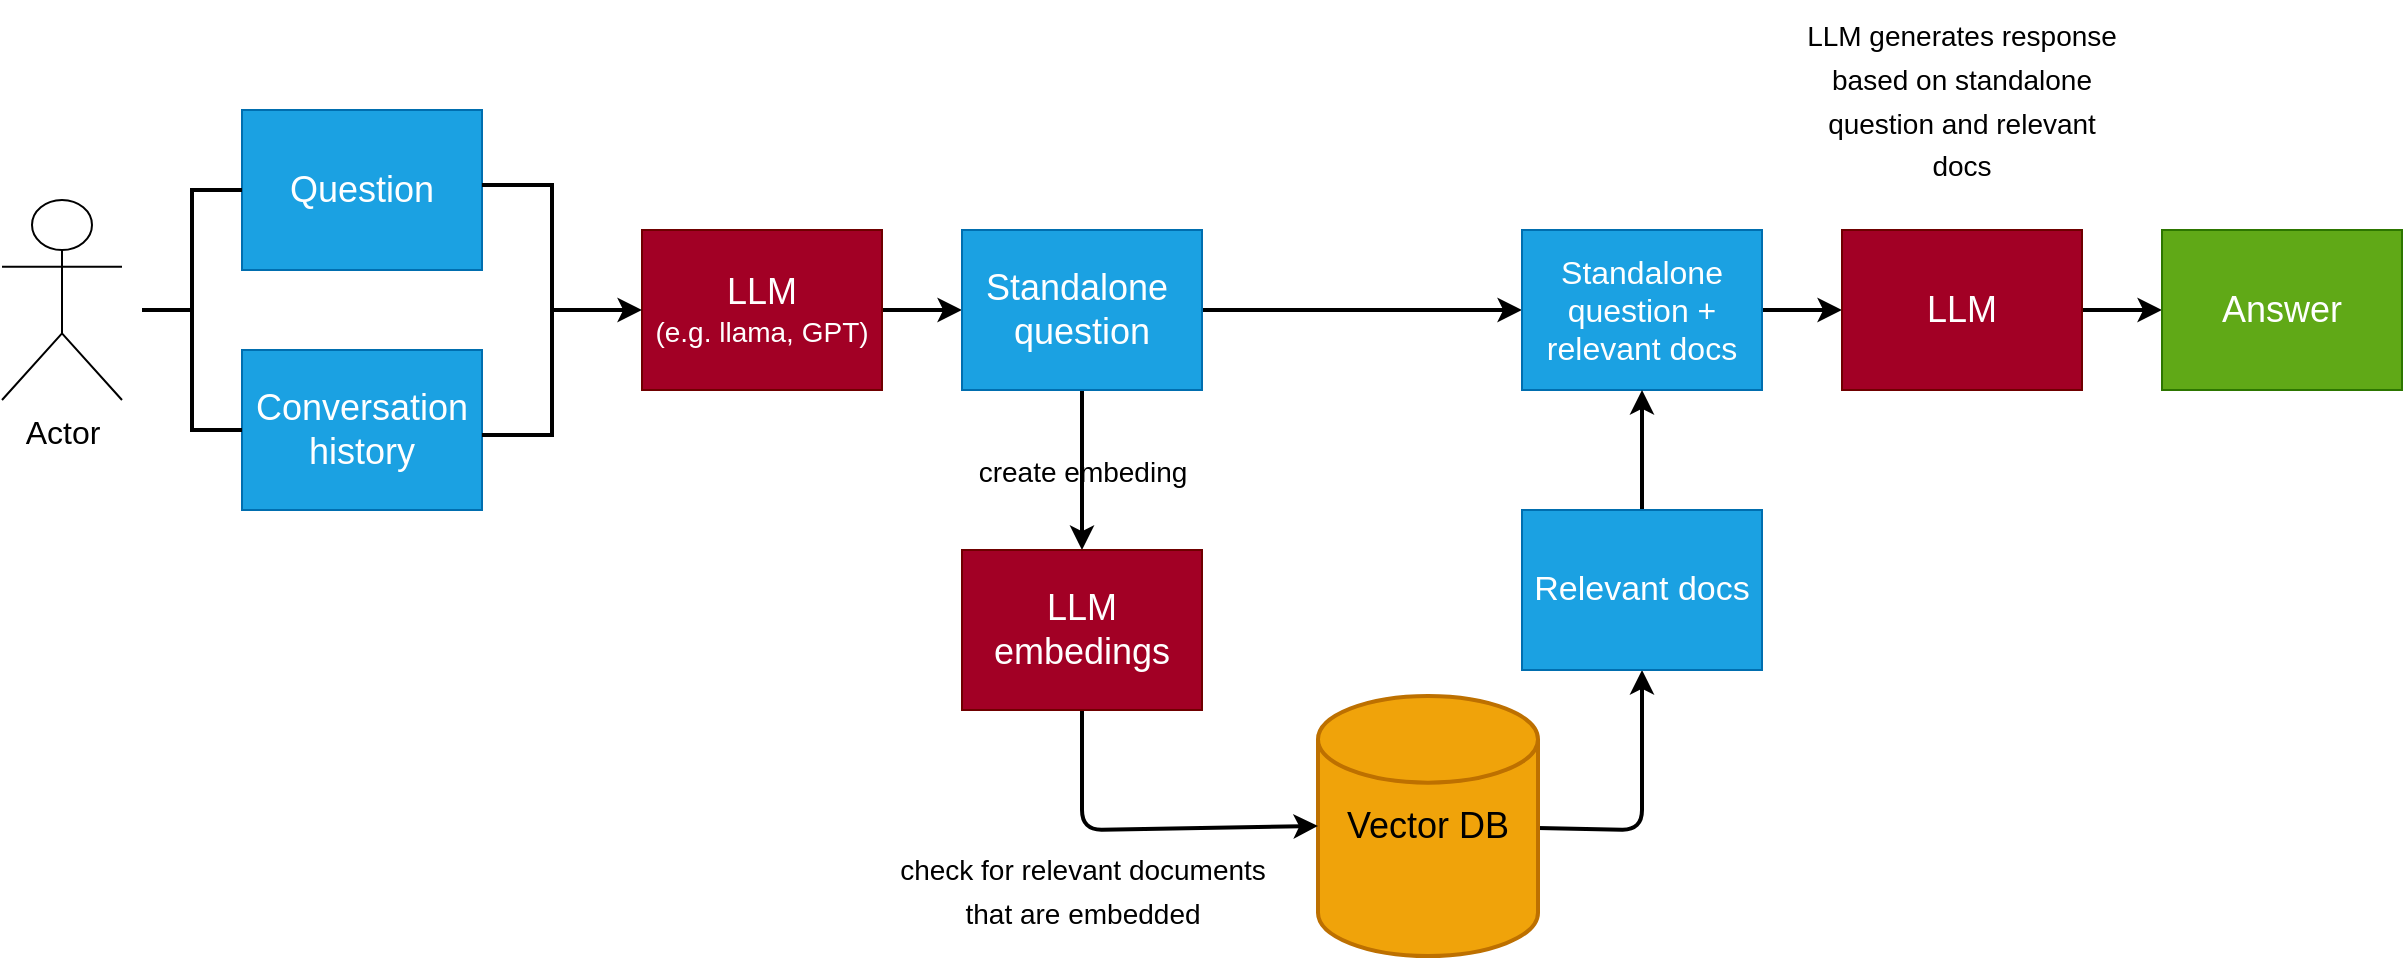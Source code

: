 <mxfile>
    <diagram id="Ynj6NkuwLm69lHngUNHk" name="Page-1">
        <mxGraphModel dx="1968" dy="822" grid="1" gridSize="10" guides="1" tooltips="1" connect="1" arrows="1" fold="1" page="1" pageScale="1" pageWidth="850" pageHeight="1100" math="0" shadow="0">
            <root>
                <mxCell id="0"/>
                <mxCell id="1" parent="0"/>
                <mxCell id="2" value="Actor" style="shape=umlActor;verticalLabelPosition=bottom;verticalAlign=top;html=1;outlineConnect=0;labelBackgroundColor=none;labelBorderColor=none;fontSize=16;fontColor=default;fillColor=none;" vertex="1" parent="1">
                    <mxGeometry x="-240" y="165" width="60" height="100" as="geometry"/>
                </mxCell>
                <mxCell id="3" value="&lt;font style=&quot;font-size: 18px;&quot;&gt;Question&lt;/font&gt;" style="whiteSpace=wrap;html=1;fillColor=#1ba1e2;fontColor=#ffffff;strokeColor=#006EAF;" vertex="1" parent="1">
                    <mxGeometry x="-120" y="120" width="120" height="80" as="geometry"/>
                </mxCell>
                <mxCell id="6" value="" style="edgeStyle=none;html=1;strokeWidth=2;" edge="1" parent="1" source="4" target="5">
                    <mxGeometry relative="1" as="geometry"/>
                </mxCell>
                <mxCell id="4" value="&lt;font style=&quot;&quot;&gt;&lt;span style=&quot;font-size: 18px;&quot;&gt;LLM &lt;/span&gt;&lt;br&gt;&lt;font style=&quot;font-size: 14px;&quot;&gt;(e.g. llama, GPT)&lt;/font&gt;&lt;/font&gt;" style="whiteSpace=wrap;html=1;fillColor=#a20025;fontColor=#ffffff;strokeColor=#6F0000;" vertex="1" parent="1">
                    <mxGeometry x="80" y="180" width="120" height="80" as="geometry"/>
                </mxCell>
                <mxCell id="21" style="edgeStyle=none;html=1;exitX=1;exitY=0.5;exitDx=0;exitDy=0;entryX=0;entryY=0.5;entryDx=0;entryDy=0;strokeWidth=2;" edge="1" parent="1" source="5" target="20">
                    <mxGeometry relative="1" as="geometry"/>
                </mxCell>
                <mxCell id="34" value="&lt;font style=&quot;font-size: 14px;&quot;&gt;create embeding&lt;/font&gt;" style="edgeStyle=none;html=1;entryX=0.5;entryY=0;entryDx=0;entryDy=0;strokeWidth=2;fontSize=18;labelBackgroundColor=none;" edge="1" parent="1" source="5" target="33">
                    <mxGeometry relative="1" as="geometry">
                        <mxPoint as="offset"/>
                    </mxGeometry>
                </mxCell>
                <mxCell id="5" value="&lt;font style=&quot;font-size: 18px;&quot;&gt;Standalone&amp;nbsp; &lt;br&gt;question&lt;/font&gt;" style="whiteSpace=wrap;html=1;fillColor=#1ba1e2;fontColor=#ffffff;strokeColor=#006EAF;" vertex="1" parent="1">
                    <mxGeometry x="240" y="180" width="120" height="80" as="geometry"/>
                </mxCell>
                <mxCell id="7" value="&lt;font style=&quot;font-size: 18px;&quot;&gt;Conversation &lt;br&gt;history&lt;/font&gt;" style="whiteSpace=wrap;html=1;fillColor=#1ba1e2;fontColor=#ffffff;strokeColor=#006EAF;" vertex="1" parent="1">
                    <mxGeometry x="-120" y="240" width="120" height="80" as="geometry"/>
                </mxCell>
                <mxCell id="19" style="edgeStyle=none;html=1;exitX=0;exitY=0.5;exitDx=0;exitDy=0;exitPerimeter=0;entryX=0;entryY=0.5;entryDx=0;entryDy=0;strokeWidth=2;" edge="1" parent="1" source="16" target="4">
                    <mxGeometry relative="1" as="geometry"/>
                </mxCell>
                <mxCell id="16" value="" style="strokeWidth=2;html=1;shape=mxgraph.flowchart.annotation_2;align=left;labelPosition=right;pointerEvents=1;rotation=-180;" vertex="1" parent="1">
                    <mxGeometry y="157.5" width="70" height="125" as="geometry"/>
                </mxCell>
                <mxCell id="23" style="edgeStyle=none;html=1;entryX=0;entryY=0.5;entryDx=0;entryDy=0;strokeWidth=2;" edge="1" parent="1" source="20" target="22">
                    <mxGeometry relative="1" as="geometry"/>
                </mxCell>
                <mxCell id="20" value="&lt;font style=&quot;font-size: 16px;&quot;&gt;Standalone question + relevant docs&lt;/font&gt;" style="whiteSpace=wrap;html=1;fillColor=#1ba1e2;fontColor=#ffffff;strokeColor=#006EAF;" vertex="1" parent="1">
                    <mxGeometry x="520" y="180" width="120" height="80" as="geometry"/>
                </mxCell>
                <mxCell id="24" style="edgeStyle=none;html=1;strokeWidth=2;entryX=0;entryY=0.5;entryDx=0;entryDy=0;" edge="1" parent="1" source="22" target="25">
                    <mxGeometry relative="1" as="geometry">
                        <mxPoint x="970" y="220" as="targetPoint"/>
                    </mxGeometry>
                </mxCell>
                <mxCell id="22" value="&lt;font style=&quot;font-size: 18px;&quot;&gt;LLM&lt;/font&gt;" style="whiteSpace=wrap;html=1;fillColor=#a20025;fontColor=#ffffff;strokeColor=#6F0000;" vertex="1" parent="1">
                    <mxGeometry x="680" y="180" width="120" height="80" as="geometry"/>
                </mxCell>
                <mxCell id="25" value="&lt;font style=&quot;font-size: 18px;&quot;&gt;Answer&lt;/font&gt;" style="whiteSpace=wrap;html=1;fillColor=#60a917;fontColor=#ffffff;strokeColor=#2D7600;" vertex="1" parent="1">
                    <mxGeometry x="840" y="180" width="120" height="80" as="geometry"/>
                </mxCell>
                <mxCell id="29" value="" style="strokeWidth=2;html=1;shape=mxgraph.flowchart.annotation_2;align=left;labelPosition=right;pointerEvents=1;fontSize=18;" vertex="1" parent="1">
                    <mxGeometry x="-170" y="160" width="50" height="120" as="geometry"/>
                </mxCell>
                <mxCell id="38" style="edgeStyle=none;html=1;entryX=0.5;entryY=1;entryDx=0;entryDy=0;strokeWidth=2;fontSize=18;" edge="1" parent="1" source="31" target="37">
                    <mxGeometry relative="1" as="geometry">
                        <Array as="points">
                            <mxPoint x="580" y="480"/>
                        </Array>
                    </mxGeometry>
                </mxCell>
                <mxCell id="31" value="Vector DB" style="strokeWidth=2;html=1;shape=mxgraph.flowchart.database;whiteSpace=wrap;fontSize=18;fillColor=#f0a30a;fontColor=#000000;strokeColor=#BD7000;" vertex="1" parent="1">
                    <mxGeometry x="418" y="413" width="110" height="130" as="geometry"/>
                </mxCell>
                <mxCell id="35" style="edgeStyle=none;html=1;entryX=0;entryY=0.5;entryDx=0;entryDy=0;entryPerimeter=0;strokeWidth=2;fontSize=18;" edge="1" parent="1" target="31">
                    <mxGeometry relative="1" as="geometry">
                        <mxPoint x="300" y="420" as="sourcePoint"/>
                        <Array as="points">
                            <mxPoint x="300" y="480"/>
                        </Array>
                    </mxGeometry>
                </mxCell>
                <mxCell id="36" value="&lt;font style=&quot;font-size: 14px;&quot;&gt;check for relevant documents&lt;br&gt;that are embedded&lt;br&gt;&lt;/font&gt;" style="edgeLabel;html=1;align=center;verticalAlign=middle;resizable=0;points=[];fontSize=18;fontColor=default;labelBackgroundColor=none;" vertex="1" connectable="0" parent="35">
                    <mxGeometry x="-0.05" relative="1" as="geometry">
                        <mxPoint x="-25" y="30" as="offset"/>
                    </mxGeometry>
                </mxCell>
                <mxCell id="33" value="&lt;font style=&quot;font-size: 18px;&quot;&gt;LLM embedings&lt;/font&gt;" style="whiteSpace=wrap;html=1;fillColor=#a20025;fontColor=#ffffff;strokeColor=#6F0000;" vertex="1" parent="1">
                    <mxGeometry x="240" y="340" width="120" height="80" as="geometry"/>
                </mxCell>
                <mxCell id="39" style="edgeStyle=none;html=1;exitX=0.5;exitY=0;exitDx=0;exitDy=0;strokeWidth=2;fontSize=18;" edge="1" parent="1" source="37" target="20">
                    <mxGeometry relative="1" as="geometry"/>
                </mxCell>
                <mxCell id="37" value="Relevant docs" style="whiteSpace=wrap;html=1;fontSize=17;fillColor=#1ba1e2;fontColor=#ffffff;strokeColor=#006EAF;" vertex="1" parent="1">
                    <mxGeometry x="520" y="320" width="120" height="80" as="geometry"/>
                </mxCell>
                <mxCell id="40" value="&lt;font style=&quot;font-size: 14px;&quot;&gt;LLM generates response based on standalone question and relevant docs&lt;/font&gt;" style="text;strokeColor=none;align=center;fillColor=none;html=1;verticalAlign=middle;whiteSpace=wrap;rounded=0;fontSize=18;" vertex="1" parent="1">
                    <mxGeometry x="660" y="65" width="160" height="100" as="geometry"/>
                </mxCell>
            </root>
        </mxGraphModel>
    </diagram>
</mxfile>